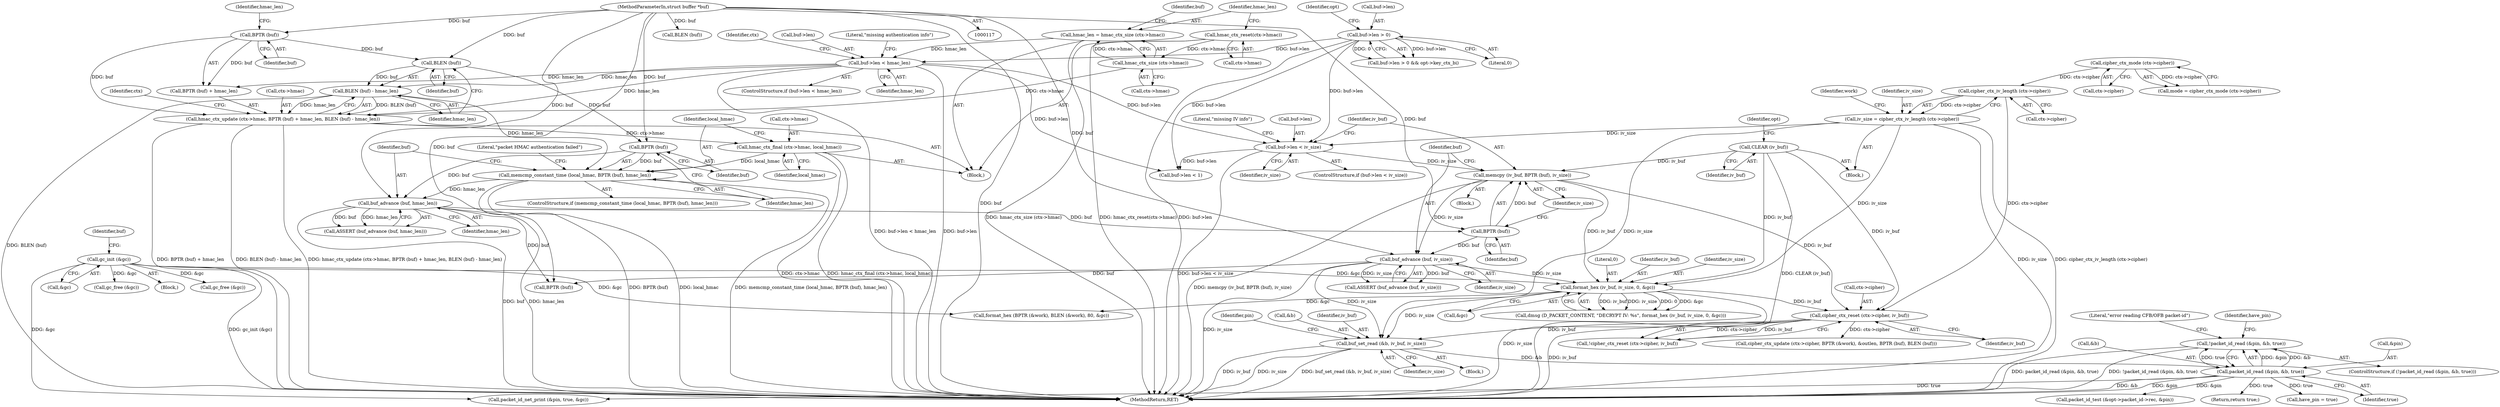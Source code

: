 digraph "0_openvpn_11d21349a4e7e38a025849479b36ace7c2eec2ee@API" {
"1000417" [label="(Call,!packet_id_read (&pin, &b, true))"];
"1000418" [label="(Call,packet_id_read (&pin, &b, true))"];
"1000411" [label="(Call,buf_set_read (&b, iv_buf, iv_size))"];
"1000289" [label="(Call,cipher_ctx_reset (ctx->cipher, iv_buf))"];
"1000225" [label="(Call,cipher_ctx_iv_length (ctx->cipher))"];
"1000218" [label="(Call,cipher_ctx_mode (ctx->cipher))"];
"1000238" [label="(Call,CLEAR (iv_buf))"];
"1000273" [label="(Call,format_hex (iv_buf, iv_size, 0, &gc))"];
"1000255" [label="(Call,memcpy (iv_buf, BPTR (buf), iv_size))"];
"1000257" [label="(Call,BPTR (buf))"];
"1000207" [label="(Call,buf_advance (buf, hmac_len))"];
"1000201" [label="(Call,BPTR (buf))"];
"1000190" [label="(Call,BLEN (buf))"];
"1000186" [label="(Call,BPTR (buf))"];
"1000118" [label="(MethodParameterIn,struct buffer *buf)"];
"1000199" [label="(Call,memcmp_constant_time (local_hmac, BPTR (buf), hmac_len))"];
"1000193" [label="(Call,hmac_ctx_final (ctx->hmac, local_hmac))"];
"1000181" [label="(Call,hmac_ctx_update (ctx->hmac, BPTR (buf) + hmac_len, BLEN (buf) - hmac_len))"];
"1000169" [label="(Call,hmac_ctx_size (ctx->hmac))"];
"1000163" [label="(Call,hmac_ctx_reset(ctx->hmac))"];
"1000174" [label="(Call,buf->len < hmac_len)"];
"1000133" [label="(Call,buf->len > 0)"];
"1000167" [label="(Call,hmac_len = hmac_ctx_size (ctx->hmac))"];
"1000189" [label="(Call,BLEN (buf) - hmac_len)"];
"1000248" [label="(Call,buf->len < iv_size)"];
"1000223" [label="(Call,iv_size = cipher_ctx_iv_length (ctx->cipher))"];
"1000261" [label="(Call,buf_advance (buf, iv_size))"];
"1000128" [label="(Call,gc_init (&gc))"];
"1000167" [label="(Call,hmac_len = hmac_ctx_size (ctx->hmac))"];
"1000183" [label="(Identifier,ctx)"];
"1000173" [label="(ControlStructure,if (buf->len < hmac_len))"];
"1000169" [label="(Call,hmac_ctx_size (ctx->hmac))"];
"1000168" [label="(Identifier,hmac_len)"];
"1000223" [label="(Call,iv_size = cipher_ctx_iv_length (ctx->cipher))"];
"1000137" [label="(Literal,0)"];
"1000191" [label="(Identifier,buf)"];
"1000206" [label="(Call,ASSERT (buf_advance (buf, hmac_len)))"];
"1000399" [label="(Block,)"];
"1000187" [label="(Identifier,buf)"];
"1000417" [label="(Call,!packet_id_read (&pin, &b, true))"];
"1000319" [label="(Call,BLEN (buf))"];
"1000351" [label="(Call,format_hex (BPTR (&work), BLEN (&work), 80, &gc))"];
"1000185" [label="(Call,BPTR (buf) + hmac_len)"];
"1000139" [label="(Identifier,opt)"];
"1000556" [label="(MethodReturn,RET)"];
"1000317" [label="(Call,BPTR (buf))"];
"1000178" [label="(Identifier,hmac_len)"];
"1000273" [label="(Call,format_hex (iv_buf, iv_size, 0, &gc))"];
"1000263" [label="(Identifier,iv_size)"];
"1000199" [label="(Call,memcmp_constant_time (local_hmac, BPTR (buf), hmac_len))"];
"1000207" [label="(Call,buf_advance (buf, hmac_len))"];
"1000193" [label="(Call,hmac_ctx_final (ctx->hmac, local_hmac))"];
"1000274" [label="(Identifier,iv_buf)"];
"1000129" [label="(Call,&gc)"];
"1000280" [label="(Call,buf->len < 1)"];
"1000288" [label="(Call,!cipher_ctx_reset (ctx->cipher, iv_buf))"];
"1000226" [label="(Call,ctx->cipher)"];
"1000275" [label="(Identifier,iv_size)"];
"1000276" [label="(Literal,0)"];
"1000427" [label="(Identifier,have_pin)"];
"1000175" [label="(Call,buf->len)"];
"1000194" [label="(Call,ctx->hmac)"];
"1000163" [label="(Call,hmac_ctx_reset(ctx->hmac))"];
"1000190" [label="(Call,BLEN (buf))"];
"1000181" [label="(Call,hmac_ctx_update (ctx->hmac, BPTR (buf) + hmac_len, BLEN (buf) - hmac_len))"];
"1000426" [label="(Call,have_pin = true)"];
"1000425" [label="(Literal,\"error reading CFB/OFB packet-id\")"];
"1000128" [label="(Call,gc_init (&gc))"];
"1000134" [label="(Call,buf->len)"];
"1000259" [label="(Identifier,iv_size)"];
"1000247" [label="(ControlStructure,if (buf->len < iv_size))"];
"1000421" [label="(Call,&b)"];
"1000234" [label="(Identifier,work)"];
"1000415" [label="(Identifier,iv_size)"];
"1000192" [label="(Identifier,hmac_len)"];
"1000202" [label="(Identifier,buf)"];
"1000225" [label="(Call,cipher_ctx_iv_length (ctx->cipher))"];
"1000186" [label="(Call,BPTR (buf))"];
"1000416" [label="(ControlStructure,if (!packet_id_read (&pin, &b, true)))"];
"1000248" [label="(Call,buf->len < iv_size)"];
"1000208" [label="(Identifier,buf)"];
"1000270" [label="(Call,dmsg (D_PACKET_CONTENT, \"DECRYPT IV: %s\", format_hex (iv_buf, iv_size, 0, &gc)))"];
"1000420" [label="(Identifier,pin)"];
"1000261" [label="(Call,buf_advance (buf, iv_size))"];
"1000243" [label="(Identifier,opt)"];
"1000423" [label="(Identifier,true)"];
"1000118" [label="(MethodParameterIn,struct buffer *buf)"];
"1000308" [label="(Call,cipher_ctx_update (ctx->cipher, BPTR (&work), &outlen, BPTR (buf), BLEN (buf)))"];
"1000189" [label="(Call,BLEN (buf) - hmac_len)"];
"1000201" [label="(Call,BPTR (buf))"];
"1000262" [label="(Identifier,buf)"];
"1000257" [label="(Call,BPTR (buf))"];
"1000132" [label="(Call,buf->len > 0 && opt->key_ctx_bi)"];
"1000539" [label="(Call,gc_free (&gc))"];
"1000135" [label="(Identifier,buf)"];
"1000412" [label="(Call,&b)"];
"1000418" [label="(Call,packet_id_read (&pin, &b, true))"];
"1000209" [label="(Identifier,hmac_len)"];
"1000122" [label="(Block,)"];
"1000246" [label="(Block,)"];
"1000479" [label="(Call,packet_id_test (&opt->packet_id->rec, &pin))"];
"1000133" [label="(Call,buf->len > 0)"];
"1000290" [label="(Call,ctx->cipher)"];
"1000238" [label="(Call,CLEAR (iv_buf))"];
"1000277" [label="(Call,&gc)"];
"1000170" [label="(Call,ctx->hmac)"];
"1000164" [label="(Call,ctx->hmac)"];
"1000180" [label="(Literal,\"missing authentication info\")"];
"1000205" [label="(Literal,\"packet HMAC authentication failed\")"];
"1000254" [label="(Literal,\"missing IV info\")"];
"1000249" [label="(Call,buf->len)"];
"1000289" [label="(Call,cipher_ctx_reset (ctx->cipher, iv_buf))"];
"1000551" [label="(Call,gc_free (&gc))"];
"1000411" [label="(Call,buf_set_read (&b, iv_buf, iv_size))"];
"1000256" [label="(Identifier,iv_buf)"];
"1000528" [label="(Call,packet_id_net_print (&pin, true, &gc))"];
"1000219" [label="(Call,ctx->cipher)"];
"1000203" [label="(Identifier,hmac_len)"];
"1000214" [label="(Block,)"];
"1000198" [label="(ControlStructure,if (memcmp_constant_time (local_hmac, BPTR (buf), hmac_len)))"];
"1000174" [label="(Call,buf->len < hmac_len)"];
"1000224" [label="(Identifier,iv_size)"];
"1000255" [label="(Call,memcpy (iv_buf, BPTR (buf), iv_size))"];
"1000239" [label="(Identifier,iv_buf)"];
"1000160" [label="(Block,)"];
"1000195" [label="(Identifier,ctx)"];
"1000176" [label="(Identifier,buf)"];
"1000414" [label="(Identifier,iv_buf)"];
"1000188" [label="(Identifier,hmac_len)"];
"1000200" [label="(Identifier,local_hmac)"];
"1000218" [label="(Call,cipher_ctx_mode (ctx->cipher))"];
"1000419" [label="(Call,&pin)"];
"1000258" [label="(Identifier,buf)"];
"1000542" [label="(Return,return true;)"];
"1000252" [label="(Identifier,iv_size)"];
"1000293" [label="(Identifier,iv_buf)"];
"1000260" [label="(Call,ASSERT (buf_advance (buf, iv_size)))"];
"1000197" [label="(Identifier,local_hmac)"];
"1000182" [label="(Call,ctx->hmac)"];
"1000216" [label="(Call,mode = cipher_ctx_mode (ctx->cipher))"];
"1000417" -> "1000416"  [label="AST: "];
"1000417" -> "1000418"  [label="CFG: "];
"1000418" -> "1000417"  [label="AST: "];
"1000425" -> "1000417"  [label="CFG: "];
"1000427" -> "1000417"  [label="CFG: "];
"1000417" -> "1000556"  [label="DDG: packet_id_read (&pin, &b, true)"];
"1000417" -> "1000556"  [label="DDG: !packet_id_read (&pin, &b, true)"];
"1000418" -> "1000417"  [label="DDG: &pin"];
"1000418" -> "1000417"  [label="DDG: &b"];
"1000418" -> "1000417"  [label="DDG: true"];
"1000418" -> "1000423"  [label="CFG: "];
"1000419" -> "1000418"  [label="AST: "];
"1000421" -> "1000418"  [label="AST: "];
"1000423" -> "1000418"  [label="AST: "];
"1000418" -> "1000556"  [label="DDG: &b"];
"1000418" -> "1000556"  [label="DDG: &pin"];
"1000411" -> "1000418"  [label="DDG: &b"];
"1000418" -> "1000426"  [label="DDG: true"];
"1000418" -> "1000479"  [label="DDG: &pin"];
"1000418" -> "1000528"  [label="DDG: true"];
"1000418" -> "1000542"  [label="DDG: true"];
"1000411" -> "1000399"  [label="AST: "];
"1000411" -> "1000415"  [label="CFG: "];
"1000412" -> "1000411"  [label="AST: "];
"1000414" -> "1000411"  [label="AST: "];
"1000415" -> "1000411"  [label="AST: "];
"1000420" -> "1000411"  [label="CFG: "];
"1000411" -> "1000556"  [label="DDG: buf_set_read (&b, iv_buf, iv_size)"];
"1000411" -> "1000556"  [label="DDG: iv_buf"];
"1000411" -> "1000556"  [label="DDG: iv_size"];
"1000289" -> "1000411"  [label="DDG: iv_buf"];
"1000273" -> "1000411"  [label="DDG: iv_size"];
"1000261" -> "1000411"  [label="DDG: iv_size"];
"1000223" -> "1000411"  [label="DDG: iv_size"];
"1000289" -> "1000288"  [label="AST: "];
"1000289" -> "1000293"  [label="CFG: "];
"1000290" -> "1000289"  [label="AST: "];
"1000293" -> "1000289"  [label="AST: "];
"1000288" -> "1000289"  [label="CFG: "];
"1000289" -> "1000556"  [label="DDG: iv_buf"];
"1000289" -> "1000288"  [label="DDG: ctx->cipher"];
"1000289" -> "1000288"  [label="DDG: iv_buf"];
"1000225" -> "1000289"  [label="DDG: ctx->cipher"];
"1000238" -> "1000289"  [label="DDG: iv_buf"];
"1000273" -> "1000289"  [label="DDG: iv_buf"];
"1000255" -> "1000289"  [label="DDG: iv_buf"];
"1000289" -> "1000308"  [label="DDG: ctx->cipher"];
"1000225" -> "1000223"  [label="AST: "];
"1000225" -> "1000226"  [label="CFG: "];
"1000226" -> "1000225"  [label="AST: "];
"1000223" -> "1000225"  [label="CFG: "];
"1000225" -> "1000223"  [label="DDG: ctx->cipher"];
"1000218" -> "1000225"  [label="DDG: ctx->cipher"];
"1000218" -> "1000216"  [label="AST: "];
"1000218" -> "1000219"  [label="CFG: "];
"1000219" -> "1000218"  [label="AST: "];
"1000216" -> "1000218"  [label="CFG: "];
"1000218" -> "1000216"  [label="DDG: ctx->cipher"];
"1000238" -> "1000214"  [label="AST: "];
"1000238" -> "1000239"  [label="CFG: "];
"1000239" -> "1000238"  [label="AST: "];
"1000243" -> "1000238"  [label="CFG: "];
"1000238" -> "1000556"  [label="DDG: CLEAR (iv_buf)"];
"1000238" -> "1000255"  [label="DDG: iv_buf"];
"1000238" -> "1000273"  [label="DDG: iv_buf"];
"1000273" -> "1000270"  [label="AST: "];
"1000273" -> "1000277"  [label="CFG: "];
"1000274" -> "1000273"  [label="AST: "];
"1000275" -> "1000273"  [label="AST: "];
"1000276" -> "1000273"  [label="AST: "];
"1000277" -> "1000273"  [label="AST: "];
"1000270" -> "1000273"  [label="CFG: "];
"1000273" -> "1000556"  [label="DDG: iv_size"];
"1000273" -> "1000270"  [label="DDG: iv_buf"];
"1000273" -> "1000270"  [label="DDG: iv_size"];
"1000273" -> "1000270"  [label="DDG: 0"];
"1000273" -> "1000270"  [label="DDG: &gc"];
"1000255" -> "1000273"  [label="DDG: iv_buf"];
"1000261" -> "1000273"  [label="DDG: iv_size"];
"1000223" -> "1000273"  [label="DDG: iv_size"];
"1000128" -> "1000273"  [label="DDG: &gc"];
"1000273" -> "1000351"  [label="DDG: &gc"];
"1000255" -> "1000246"  [label="AST: "];
"1000255" -> "1000259"  [label="CFG: "];
"1000256" -> "1000255"  [label="AST: "];
"1000257" -> "1000255"  [label="AST: "];
"1000259" -> "1000255"  [label="AST: "];
"1000262" -> "1000255"  [label="CFG: "];
"1000255" -> "1000556"  [label="DDG: memcpy (iv_buf, BPTR (buf), iv_size)"];
"1000257" -> "1000255"  [label="DDG: buf"];
"1000248" -> "1000255"  [label="DDG: iv_size"];
"1000255" -> "1000261"  [label="DDG: iv_size"];
"1000257" -> "1000258"  [label="CFG: "];
"1000258" -> "1000257"  [label="AST: "];
"1000259" -> "1000257"  [label="CFG: "];
"1000207" -> "1000257"  [label="DDG: buf"];
"1000118" -> "1000257"  [label="DDG: buf"];
"1000257" -> "1000261"  [label="DDG: buf"];
"1000207" -> "1000206"  [label="AST: "];
"1000207" -> "1000209"  [label="CFG: "];
"1000208" -> "1000207"  [label="AST: "];
"1000209" -> "1000207"  [label="AST: "];
"1000206" -> "1000207"  [label="CFG: "];
"1000207" -> "1000556"  [label="DDG: hmac_len"];
"1000207" -> "1000556"  [label="DDG: buf"];
"1000207" -> "1000206"  [label="DDG: buf"];
"1000207" -> "1000206"  [label="DDG: hmac_len"];
"1000201" -> "1000207"  [label="DDG: buf"];
"1000118" -> "1000207"  [label="DDG: buf"];
"1000199" -> "1000207"  [label="DDG: hmac_len"];
"1000207" -> "1000317"  [label="DDG: buf"];
"1000201" -> "1000199"  [label="AST: "];
"1000201" -> "1000202"  [label="CFG: "];
"1000202" -> "1000201"  [label="AST: "];
"1000203" -> "1000201"  [label="CFG: "];
"1000201" -> "1000199"  [label="DDG: buf"];
"1000190" -> "1000201"  [label="DDG: buf"];
"1000118" -> "1000201"  [label="DDG: buf"];
"1000190" -> "1000189"  [label="AST: "];
"1000190" -> "1000191"  [label="CFG: "];
"1000191" -> "1000190"  [label="AST: "];
"1000192" -> "1000190"  [label="CFG: "];
"1000190" -> "1000189"  [label="DDG: buf"];
"1000186" -> "1000190"  [label="DDG: buf"];
"1000118" -> "1000190"  [label="DDG: buf"];
"1000186" -> "1000185"  [label="AST: "];
"1000186" -> "1000187"  [label="CFG: "];
"1000187" -> "1000186"  [label="AST: "];
"1000188" -> "1000186"  [label="CFG: "];
"1000186" -> "1000181"  [label="DDG: buf"];
"1000186" -> "1000185"  [label="DDG: buf"];
"1000118" -> "1000186"  [label="DDG: buf"];
"1000118" -> "1000117"  [label="AST: "];
"1000118" -> "1000556"  [label="DDG: buf"];
"1000118" -> "1000261"  [label="DDG: buf"];
"1000118" -> "1000317"  [label="DDG: buf"];
"1000118" -> "1000319"  [label="DDG: buf"];
"1000199" -> "1000198"  [label="AST: "];
"1000199" -> "1000203"  [label="CFG: "];
"1000200" -> "1000199"  [label="AST: "];
"1000203" -> "1000199"  [label="AST: "];
"1000205" -> "1000199"  [label="CFG: "];
"1000208" -> "1000199"  [label="CFG: "];
"1000199" -> "1000556"  [label="DDG: BPTR (buf)"];
"1000199" -> "1000556"  [label="DDG: local_hmac"];
"1000199" -> "1000556"  [label="DDG: memcmp_constant_time (local_hmac, BPTR (buf), hmac_len)"];
"1000193" -> "1000199"  [label="DDG: local_hmac"];
"1000189" -> "1000199"  [label="DDG: hmac_len"];
"1000193" -> "1000160"  [label="AST: "];
"1000193" -> "1000197"  [label="CFG: "];
"1000194" -> "1000193"  [label="AST: "];
"1000197" -> "1000193"  [label="AST: "];
"1000200" -> "1000193"  [label="CFG: "];
"1000193" -> "1000556"  [label="DDG: ctx->hmac"];
"1000193" -> "1000556"  [label="DDG: hmac_ctx_final (ctx->hmac, local_hmac)"];
"1000181" -> "1000193"  [label="DDG: ctx->hmac"];
"1000181" -> "1000160"  [label="AST: "];
"1000181" -> "1000189"  [label="CFG: "];
"1000182" -> "1000181"  [label="AST: "];
"1000185" -> "1000181"  [label="AST: "];
"1000189" -> "1000181"  [label="AST: "];
"1000195" -> "1000181"  [label="CFG: "];
"1000181" -> "1000556"  [label="DDG: BPTR (buf) + hmac_len"];
"1000181" -> "1000556"  [label="DDG: BLEN (buf) - hmac_len"];
"1000181" -> "1000556"  [label="DDG: hmac_ctx_update (ctx->hmac, BPTR (buf) + hmac_len, BLEN (buf) - hmac_len)"];
"1000169" -> "1000181"  [label="DDG: ctx->hmac"];
"1000174" -> "1000181"  [label="DDG: hmac_len"];
"1000189" -> "1000181"  [label="DDG: BLEN (buf)"];
"1000189" -> "1000181"  [label="DDG: hmac_len"];
"1000169" -> "1000167"  [label="AST: "];
"1000169" -> "1000170"  [label="CFG: "];
"1000170" -> "1000169"  [label="AST: "];
"1000167" -> "1000169"  [label="CFG: "];
"1000169" -> "1000167"  [label="DDG: ctx->hmac"];
"1000163" -> "1000169"  [label="DDG: ctx->hmac"];
"1000163" -> "1000160"  [label="AST: "];
"1000163" -> "1000164"  [label="CFG: "];
"1000164" -> "1000163"  [label="AST: "];
"1000168" -> "1000163"  [label="CFG: "];
"1000163" -> "1000556"  [label="DDG: hmac_ctx_reset(ctx->hmac)"];
"1000174" -> "1000173"  [label="AST: "];
"1000174" -> "1000178"  [label="CFG: "];
"1000175" -> "1000174"  [label="AST: "];
"1000178" -> "1000174"  [label="AST: "];
"1000180" -> "1000174"  [label="CFG: "];
"1000183" -> "1000174"  [label="CFG: "];
"1000174" -> "1000556"  [label="DDG: buf->len < hmac_len"];
"1000174" -> "1000556"  [label="DDG: buf->len"];
"1000133" -> "1000174"  [label="DDG: buf->len"];
"1000167" -> "1000174"  [label="DDG: hmac_len"];
"1000174" -> "1000185"  [label="DDG: hmac_len"];
"1000174" -> "1000189"  [label="DDG: hmac_len"];
"1000174" -> "1000248"  [label="DDG: buf->len"];
"1000174" -> "1000280"  [label="DDG: buf->len"];
"1000133" -> "1000132"  [label="AST: "];
"1000133" -> "1000137"  [label="CFG: "];
"1000134" -> "1000133"  [label="AST: "];
"1000137" -> "1000133"  [label="AST: "];
"1000139" -> "1000133"  [label="CFG: "];
"1000132" -> "1000133"  [label="CFG: "];
"1000133" -> "1000556"  [label="DDG: buf->len"];
"1000133" -> "1000132"  [label="DDG: buf->len"];
"1000133" -> "1000132"  [label="DDG: 0"];
"1000133" -> "1000248"  [label="DDG: buf->len"];
"1000133" -> "1000280"  [label="DDG: buf->len"];
"1000167" -> "1000160"  [label="AST: "];
"1000168" -> "1000167"  [label="AST: "];
"1000176" -> "1000167"  [label="CFG: "];
"1000167" -> "1000556"  [label="DDG: hmac_ctx_size (ctx->hmac)"];
"1000189" -> "1000192"  [label="CFG: "];
"1000192" -> "1000189"  [label="AST: "];
"1000189" -> "1000556"  [label="DDG: BLEN (buf)"];
"1000248" -> "1000247"  [label="AST: "];
"1000248" -> "1000252"  [label="CFG: "];
"1000249" -> "1000248"  [label="AST: "];
"1000252" -> "1000248"  [label="AST: "];
"1000254" -> "1000248"  [label="CFG: "];
"1000256" -> "1000248"  [label="CFG: "];
"1000248" -> "1000556"  [label="DDG: buf->len < iv_size"];
"1000223" -> "1000248"  [label="DDG: iv_size"];
"1000248" -> "1000280"  [label="DDG: buf->len"];
"1000223" -> "1000214"  [label="AST: "];
"1000224" -> "1000223"  [label="AST: "];
"1000234" -> "1000223"  [label="CFG: "];
"1000223" -> "1000556"  [label="DDG: cipher_ctx_iv_length (ctx->cipher)"];
"1000223" -> "1000556"  [label="DDG: iv_size"];
"1000261" -> "1000260"  [label="AST: "];
"1000261" -> "1000263"  [label="CFG: "];
"1000262" -> "1000261"  [label="AST: "];
"1000263" -> "1000261"  [label="AST: "];
"1000260" -> "1000261"  [label="CFG: "];
"1000261" -> "1000556"  [label="DDG: iv_size"];
"1000261" -> "1000260"  [label="DDG: buf"];
"1000261" -> "1000260"  [label="DDG: iv_size"];
"1000261" -> "1000317"  [label="DDG: buf"];
"1000128" -> "1000122"  [label="AST: "];
"1000128" -> "1000129"  [label="CFG: "];
"1000129" -> "1000128"  [label="AST: "];
"1000135" -> "1000128"  [label="CFG: "];
"1000128" -> "1000556"  [label="DDG: gc_init (&gc)"];
"1000128" -> "1000351"  [label="DDG: &gc"];
"1000128" -> "1000528"  [label="DDG: &gc"];
"1000128" -> "1000539"  [label="DDG: &gc"];
"1000128" -> "1000551"  [label="DDG: &gc"];
}
